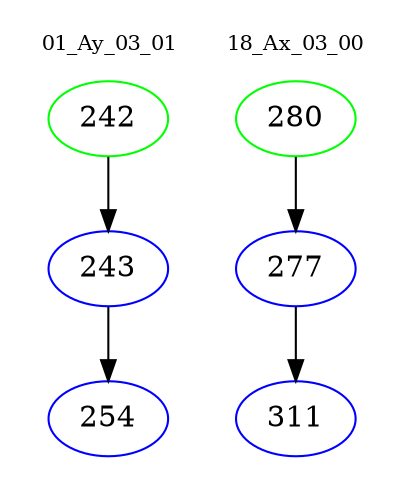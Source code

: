 digraph{
subgraph cluster_0 {
color = white
label = "01_Ay_03_01";
fontsize=10;
T0_242 [label="242", color="green"]
T0_242 -> T0_243 [color="black"]
T0_243 [label="243", color="blue"]
T0_243 -> T0_254 [color="black"]
T0_254 [label="254", color="blue"]
}
subgraph cluster_1 {
color = white
label = "18_Ax_03_00";
fontsize=10;
T1_280 [label="280", color="green"]
T1_280 -> T1_277 [color="black"]
T1_277 [label="277", color="blue"]
T1_277 -> T1_311 [color="black"]
T1_311 [label="311", color="blue"]
}
}
